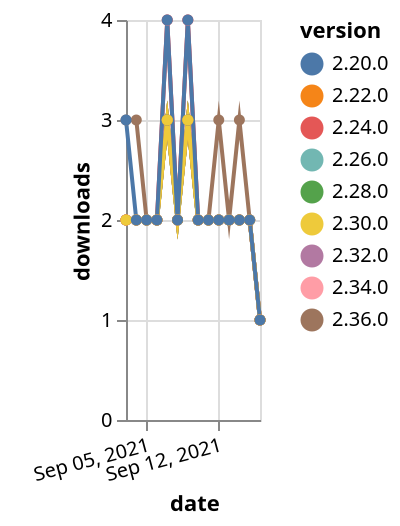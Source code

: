 {"$schema": "https://vega.github.io/schema/vega-lite/v5.json", "description": "A simple bar chart with embedded data.", "data": {"values": [{"date": "2021-09-03", "total": 234, "delta": 3, "version": "2.36.0"}, {"date": "2021-09-04", "total": 237, "delta": 3, "version": "2.36.0"}, {"date": "2021-09-05", "total": 239, "delta": 2, "version": "2.36.0"}, {"date": "2021-09-06", "total": 241, "delta": 2, "version": "2.36.0"}, {"date": "2021-09-07", "total": 244, "delta": 3, "version": "2.36.0"}, {"date": "2021-09-08", "total": 246, "delta": 2, "version": "2.36.0"}, {"date": "2021-09-09", "total": 249, "delta": 3, "version": "2.36.0"}, {"date": "2021-09-10", "total": 251, "delta": 2, "version": "2.36.0"}, {"date": "2021-09-11", "total": 253, "delta": 2, "version": "2.36.0"}, {"date": "2021-09-12", "total": 256, "delta": 3, "version": "2.36.0"}, {"date": "2021-09-13", "total": 258, "delta": 2, "version": "2.36.0"}, {"date": "2021-09-14", "total": 261, "delta": 3, "version": "2.36.0"}, {"date": "2021-09-15", "total": 263, "delta": 2, "version": "2.36.0"}, {"date": "2021-09-16", "total": 264, "delta": 1, "version": "2.36.0"}, {"date": "2021-09-03", "total": 1013, "delta": 2, "version": "2.32.0"}, {"date": "2021-09-04", "total": 1015, "delta": 2, "version": "2.32.0"}, {"date": "2021-09-05", "total": 1017, "delta": 2, "version": "2.32.0"}, {"date": "2021-09-06", "total": 1019, "delta": 2, "version": "2.32.0"}, {"date": "2021-09-07", "total": 1022, "delta": 3, "version": "2.32.0"}, {"date": "2021-09-08", "total": 1024, "delta": 2, "version": "2.32.0"}, {"date": "2021-09-09", "total": 1027, "delta": 3, "version": "2.32.0"}, {"date": "2021-09-10", "total": 1029, "delta": 2, "version": "2.32.0"}, {"date": "2021-09-11", "total": 1031, "delta": 2, "version": "2.32.0"}, {"date": "2021-09-12", "total": 1033, "delta": 2, "version": "2.32.0"}, {"date": "2021-09-13", "total": 1035, "delta": 2, "version": "2.32.0"}, {"date": "2021-09-14", "total": 1037, "delta": 2, "version": "2.32.0"}, {"date": "2021-09-15", "total": 1039, "delta": 2, "version": "2.32.0"}, {"date": "2021-09-16", "total": 1040, "delta": 1, "version": "2.32.0"}, {"date": "2021-09-03", "total": 1647, "delta": 2, "version": "2.28.0"}, {"date": "2021-09-04", "total": 1649, "delta": 2, "version": "2.28.0"}, {"date": "2021-09-05", "total": 1651, "delta": 2, "version": "2.28.0"}, {"date": "2021-09-06", "total": 1653, "delta": 2, "version": "2.28.0"}, {"date": "2021-09-07", "total": 1656, "delta": 3, "version": "2.28.0"}, {"date": "2021-09-08", "total": 1658, "delta": 2, "version": "2.28.0"}, {"date": "2021-09-09", "total": 1661, "delta": 3, "version": "2.28.0"}, {"date": "2021-09-10", "total": 1663, "delta": 2, "version": "2.28.0"}, {"date": "2021-09-11", "total": 1665, "delta": 2, "version": "2.28.0"}, {"date": "2021-09-12", "total": 1667, "delta": 2, "version": "2.28.0"}, {"date": "2021-09-13", "total": 1669, "delta": 2, "version": "2.28.0"}, {"date": "2021-09-14", "total": 1671, "delta": 2, "version": "2.28.0"}, {"date": "2021-09-15", "total": 1673, "delta": 2, "version": "2.28.0"}, {"date": "2021-09-16", "total": 1674, "delta": 1, "version": "2.28.0"}, {"date": "2021-09-03", "total": 2110, "delta": 2, "version": "2.26.0"}, {"date": "2021-09-04", "total": 2112, "delta": 2, "version": "2.26.0"}, {"date": "2021-09-05", "total": 2114, "delta": 2, "version": "2.26.0"}, {"date": "2021-09-06", "total": 2116, "delta": 2, "version": "2.26.0"}, {"date": "2021-09-07", "total": 2119, "delta": 3, "version": "2.26.0"}, {"date": "2021-09-08", "total": 2121, "delta": 2, "version": "2.26.0"}, {"date": "2021-09-09", "total": 2124, "delta": 3, "version": "2.26.0"}, {"date": "2021-09-10", "total": 2126, "delta": 2, "version": "2.26.0"}, {"date": "2021-09-11", "total": 2128, "delta": 2, "version": "2.26.0"}, {"date": "2021-09-12", "total": 2130, "delta": 2, "version": "2.26.0"}, {"date": "2021-09-13", "total": 2132, "delta": 2, "version": "2.26.0"}, {"date": "2021-09-14", "total": 2134, "delta": 2, "version": "2.26.0"}, {"date": "2021-09-15", "total": 2136, "delta": 2, "version": "2.26.0"}, {"date": "2021-09-16", "total": 2137, "delta": 1, "version": "2.26.0"}, {"date": "2021-09-03", "total": 720, "delta": 2, "version": "2.34.0"}, {"date": "2021-09-04", "total": 722, "delta": 2, "version": "2.34.0"}, {"date": "2021-09-05", "total": 724, "delta": 2, "version": "2.34.0"}, {"date": "2021-09-06", "total": 726, "delta": 2, "version": "2.34.0"}, {"date": "2021-09-07", "total": 730, "delta": 4, "version": "2.34.0"}, {"date": "2021-09-08", "total": 732, "delta": 2, "version": "2.34.0"}, {"date": "2021-09-09", "total": 736, "delta": 4, "version": "2.34.0"}, {"date": "2021-09-10", "total": 738, "delta": 2, "version": "2.34.0"}, {"date": "2021-09-11", "total": 740, "delta": 2, "version": "2.34.0"}, {"date": "2021-09-12", "total": 742, "delta": 2, "version": "2.34.0"}, {"date": "2021-09-13", "total": 744, "delta": 2, "version": "2.34.0"}, {"date": "2021-09-14", "total": 746, "delta": 2, "version": "2.34.0"}, {"date": "2021-09-15", "total": 748, "delta": 2, "version": "2.34.0"}, {"date": "2021-09-16", "total": 749, "delta": 1, "version": "2.34.0"}, {"date": "2021-09-03", "total": 2547, "delta": 2, "version": "2.24.0"}, {"date": "2021-09-04", "total": 2549, "delta": 2, "version": "2.24.0"}, {"date": "2021-09-05", "total": 2551, "delta": 2, "version": "2.24.0"}, {"date": "2021-09-06", "total": 2553, "delta": 2, "version": "2.24.0"}, {"date": "2021-09-07", "total": 2557, "delta": 4, "version": "2.24.0"}, {"date": "2021-09-08", "total": 2559, "delta": 2, "version": "2.24.0"}, {"date": "2021-09-09", "total": 2563, "delta": 4, "version": "2.24.0"}, {"date": "2021-09-10", "total": 2565, "delta": 2, "version": "2.24.0"}, {"date": "2021-09-11", "total": 2567, "delta": 2, "version": "2.24.0"}, {"date": "2021-09-12", "total": 2569, "delta": 2, "version": "2.24.0"}, {"date": "2021-09-13", "total": 2571, "delta": 2, "version": "2.24.0"}, {"date": "2021-09-14", "total": 2573, "delta": 2, "version": "2.24.0"}, {"date": "2021-09-15", "total": 2575, "delta": 2, "version": "2.24.0"}, {"date": "2021-09-16", "total": 2576, "delta": 1, "version": "2.24.0"}, {"date": "2021-09-03", "total": 2593, "delta": 2, "version": "2.22.0"}, {"date": "2021-09-04", "total": 2595, "delta": 2, "version": "2.22.0"}, {"date": "2021-09-05", "total": 2597, "delta": 2, "version": "2.22.0"}, {"date": "2021-09-06", "total": 2599, "delta": 2, "version": "2.22.0"}, {"date": "2021-09-07", "total": 2602, "delta": 3, "version": "2.22.0"}, {"date": "2021-09-08", "total": 2604, "delta": 2, "version": "2.22.0"}, {"date": "2021-09-09", "total": 2607, "delta": 3, "version": "2.22.0"}, {"date": "2021-09-10", "total": 2609, "delta": 2, "version": "2.22.0"}, {"date": "2021-09-11", "total": 2611, "delta": 2, "version": "2.22.0"}, {"date": "2021-09-12", "total": 2613, "delta": 2, "version": "2.22.0"}, {"date": "2021-09-13", "total": 2615, "delta": 2, "version": "2.22.0"}, {"date": "2021-09-14", "total": 2617, "delta": 2, "version": "2.22.0"}, {"date": "2021-09-15", "total": 2619, "delta": 2, "version": "2.22.0"}, {"date": "2021-09-16", "total": 2620, "delta": 1, "version": "2.22.0"}, {"date": "2021-09-03", "total": 1479, "delta": 2, "version": "2.30.0"}, {"date": "2021-09-04", "total": 1481, "delta": 2, "version": "2.30.0"}, {"date": "2021-09-05", "total": 1483, "delta": 2, "version": "2.30.0"}, {"date": "2021-09-06", "total": 1485, "delta": 2, "version": "2.30.0"}, {"date": "2021-09-07", "total": 1488, "delta": 3, "version": "2.30.0"}, {"date": "2021-09-08", "total": 1490, "delta": 2, "version": "2.30.0"}, {"date": "2021-09-09", "total": 1493, "delta": 3, "version": "2.30.0"}, {"date": "2021-09-10", "total": 1495, "delta": 2, "version": "2.30.0"}, {"date": "2021-09-11", "total": 1497, "delta": 2, "version": "2.30.0"}, {"date": "2021-09-12", "total": 1499, "delta": 2, "version": "2.30.0"}, {"date": "2021-09-13", "total": 1501, "delta": 2, "version": "2.30.0"}, {"date": "2021-09-14", "total": 1503, "delta": 2, "version": "2.30.0"}, {"date": "2021-09-15", "total": 1505, "delta": 2, "version": "2.30.0"}, {"date": "2021-09-16", "total": 1506, "delta": 1, "version": "2.30.0"}, {"date": "2021-09-03", "total": 3085, "delta": 3, "version": "2.20.0"}, {"date": "2021-09-04", "total": 3087, "delta": 2, "version": "2.20.0"}, {"date": "2021-09-05", "total": 3089, "delta": 2, "version": "2.20.0"}, {"date": "2021-09-06", "total": 3091, "delta": 2, "version": "2.20.0"}, {"date": "2021-09-07", "total": 3095, "delta": 4, "version": "2.20.0"}, {"date": "2021-09-08", "total": 3097, "delta": 2, "version": "2.20.0"}, {"date": "2021-09-09", "total": 3101, "delta": 4, "version": "2.20.0"}, {"date": "2021-09-10", "total": 3103, "delta": 2, "version": "2.20.0"}, {"date": "2021-09-11", "total": 3105, "delta": 2, "version": "2.20.0"}, {"date": "2021-09-12", "total": 3107, "delta": 2, "version": "2.20.0"}, {"date": "2021-09-13", "total": 3109, "delta": 2, "version": "2.20.0"}, {"date": "2021-09-14", "total": 3111, "delta": 2, "version": "2.20.0"}, {"date": "2021-09-15", "total": 3113, "delta": 2, "version": "2.20.0"}, {"date": "2021-09-16", "total": 3114, "delta": 1, "version": "2.20.0"}]}, "width": "container", "mark": {"type": "line", "point": {"filled": true}}, "encoding": {"x": {"field": "date", "type": "temporal", "timeUnit": "yearmonthdate", "title": "date", "axis": {"labelAngle": -15}}, "y": {"field": "delta", "type": "quantitative", "title": "downloads"}, "color": {"field": "version", "type": "nominal"}, "tooltip": {"field": "delta"}}}
